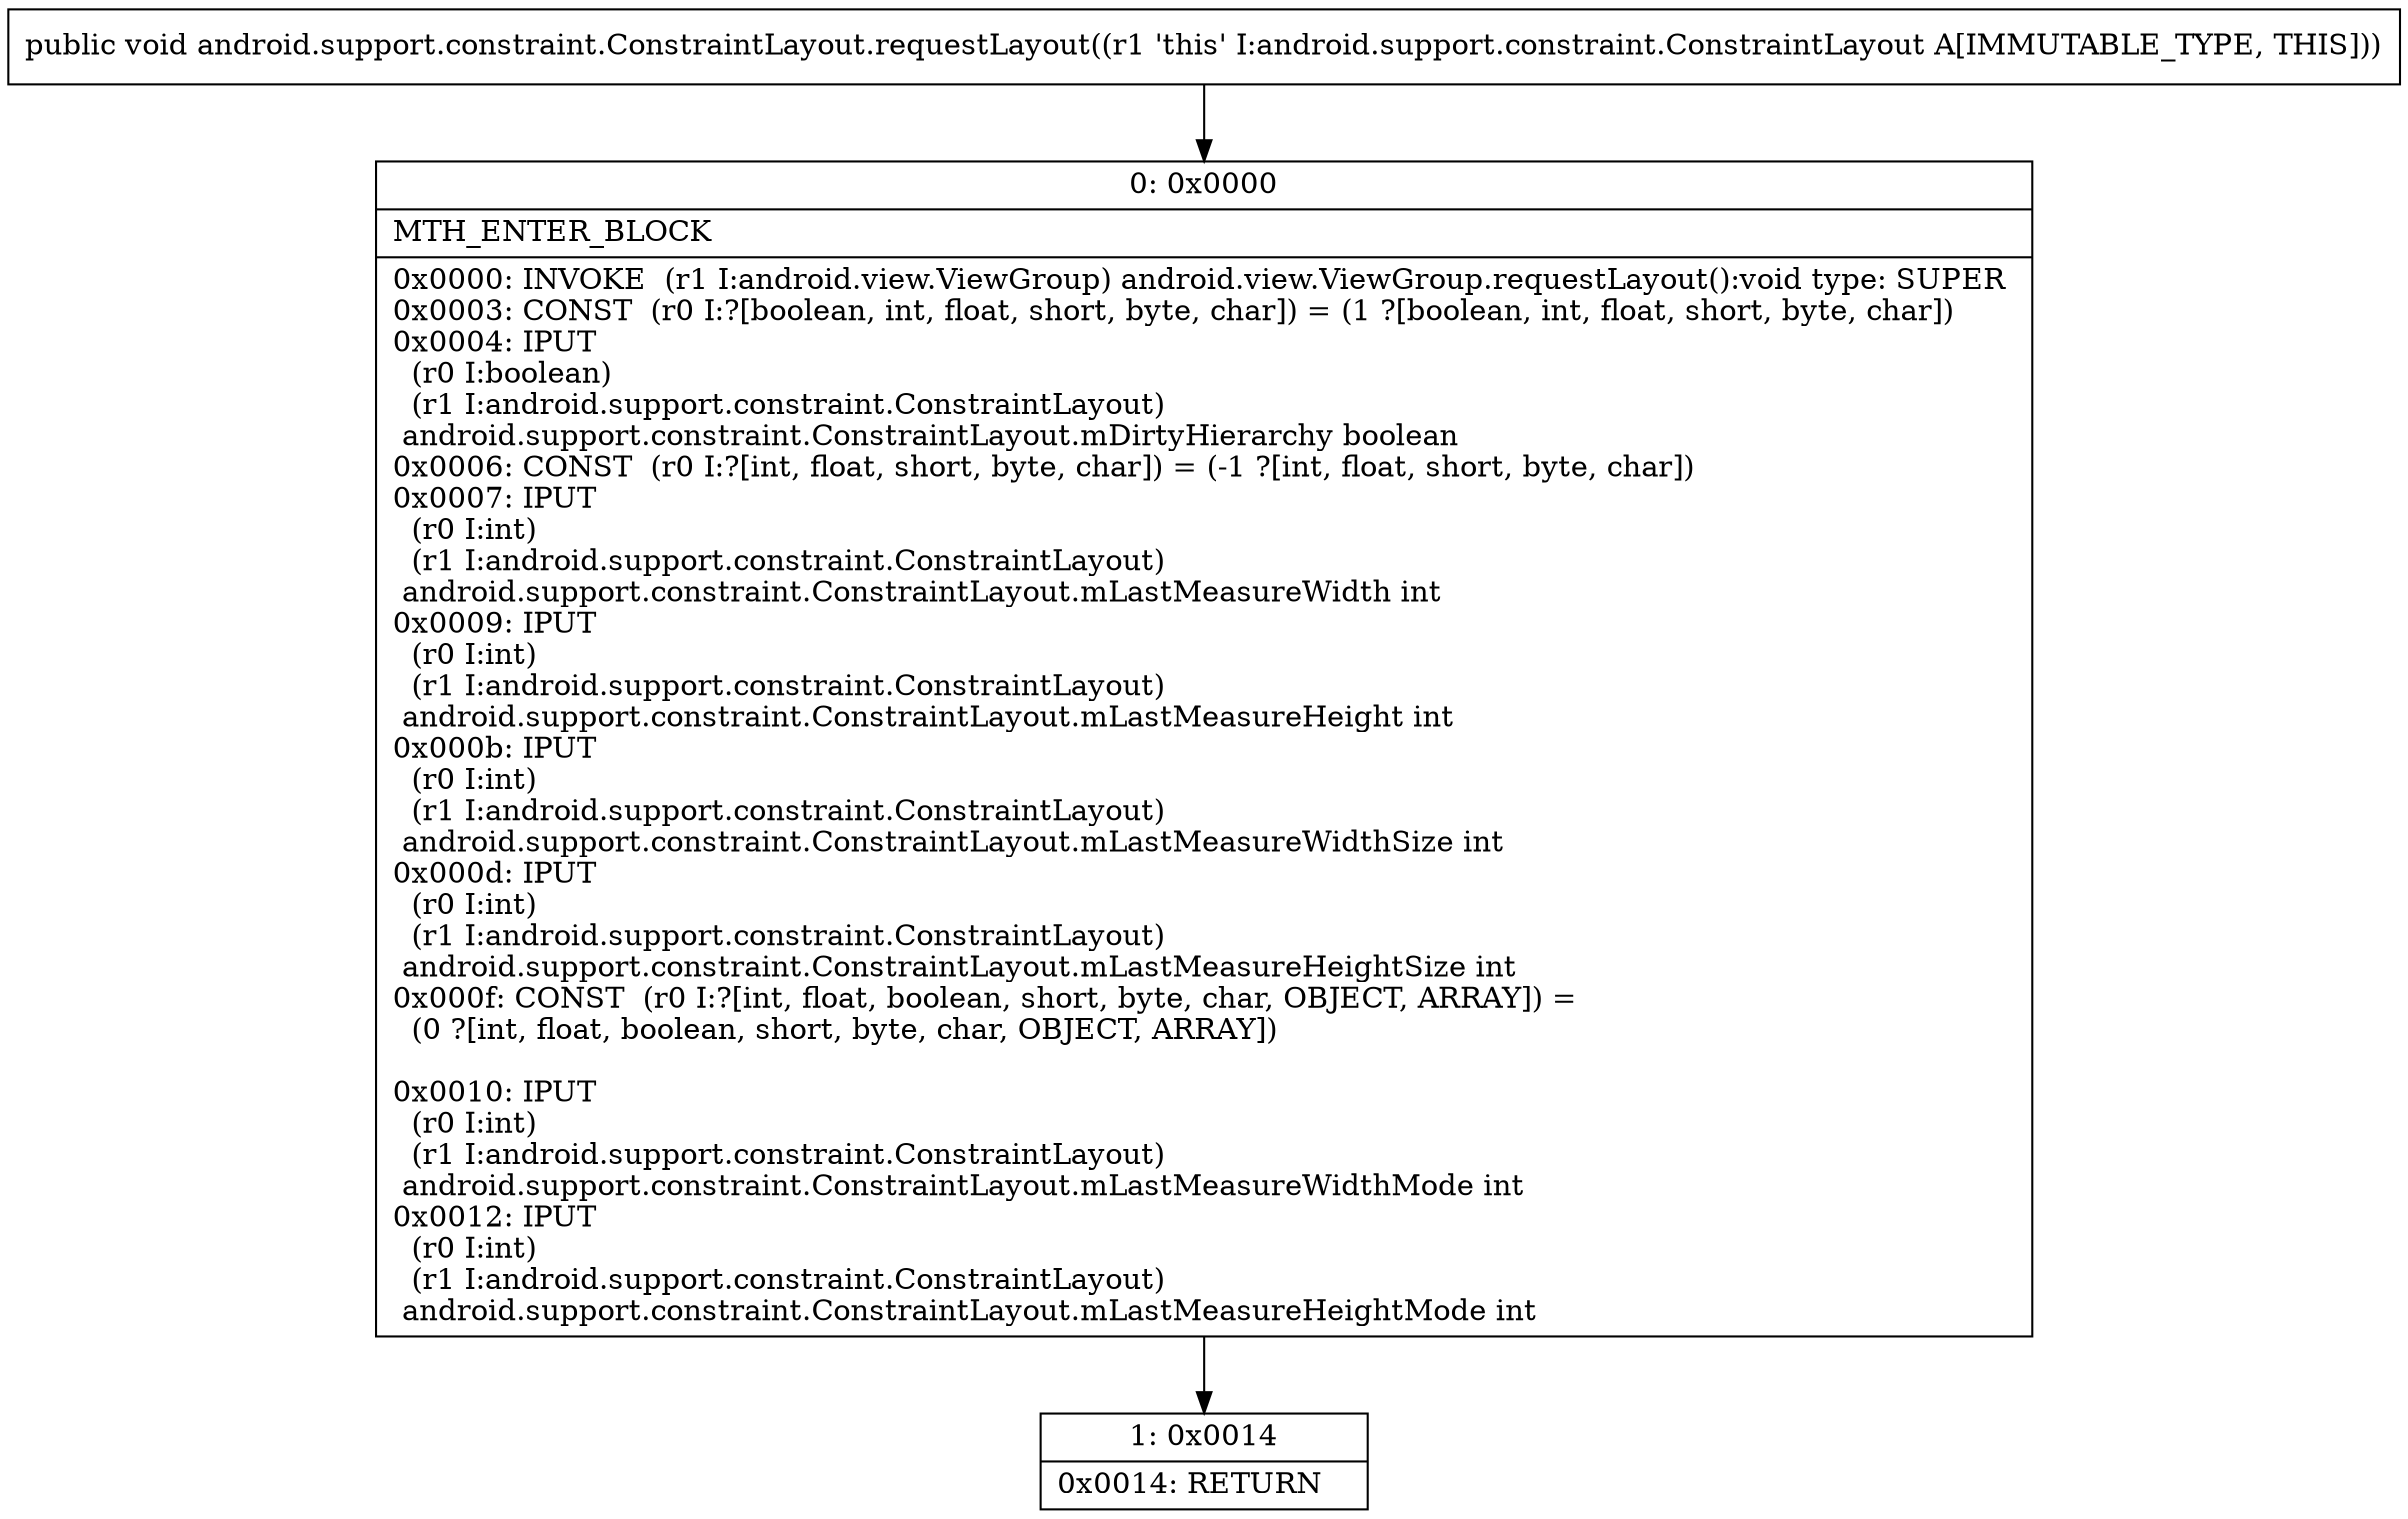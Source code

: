 digraph "CFG forandroid.support.constraint.ConstraintLayout.requestLayout()V" {
Node_0 [shape=record,label="{0\:\ 0x0000|MTH_ENTER_BLOCK\l|0x0000: INVOKE  (r1 I:android.view.ViewGroup) android.view.ViewGroup.requestLayout():void type: SUPER \l0x0003: CONST  (r0 I:?[boolean, int, float, short, byte, char]) = (1 ?[boolean, int, float, short, byte, char]) \l0x0004: IPUT  \l  (r0 I:boolean)\l  (r1 I:android.support.constraint.ConstraintLayout)\l android.support.constraint.ConstraintLayout.mDirtyHierarchy boolean \l0x0006: CONST  (r0 I:?[int, float, short, byte, char]) = (\-1 ?[int, float, short, byte, char]) \l0x0007: IPUT  \l  (r0 I:int)\l  (r1 I:android.support.constraint.ConstraintLayout)\l android.support.constraint.ConstraintLayout.mLastMeasureWidth int \l0x0009: IPUT  \l  (r0 I:int)\l  (r1 I:android.support.constraint.ConstraintLayout)\l android.support.constraint.ConstraintLayout.mLastMeasureHeight int \l0x000b: IPUT  \l  (r0 I:int)\l  (r1 I:android.support.constraint.ConstraintLayout)\l android.support.constraint.ConstraintLayout.mLastMeasureWidthSize int \l0x000d: IPUT  \l  (r0 I:int)\l  (r1 I:android.support.constraint.ConstraintLayout)\l android.support.constraint.ConstraintLayout.mLastMeasureHeightSize int \l0x000f: CONST  (r0 I:?[int, float, boolean, short, byte, char, OBJECT, ARRAY]) = \l  (0 ?[int, float, boolean, short, byte, char, OBJECT, ARRAY])\l \l0x0010: IPUT  \l  (r0 I:int)\l  (r1 I:android.support.constraint.ConstraintLayout)\l android.support.constraint.ConstraintLayout.mLastMeasureWidthMode int \l0x0012: IPUT  \l  (r0 I:int)\l  (r1 I:android.support.constraint.ConstraintLayout)\l android.support.constraint.ConstraintLayout.mLastMeasureHeightMode int \l}"];
Node_1 [shape=record,label="{1\:\ 0x0014|0x0014: RETURN   \l}"];
MethodNode[shape=record,label="{public void android.support.constraint.ConstraintLayout.requestLayout((r1 'this' I:android.support.constraint.ConstraintLayout A[IMMUTABLE_TYPE, THIS])) }"];
MethodNode -> Node_0;
Node_0 -> Node_1;
}

